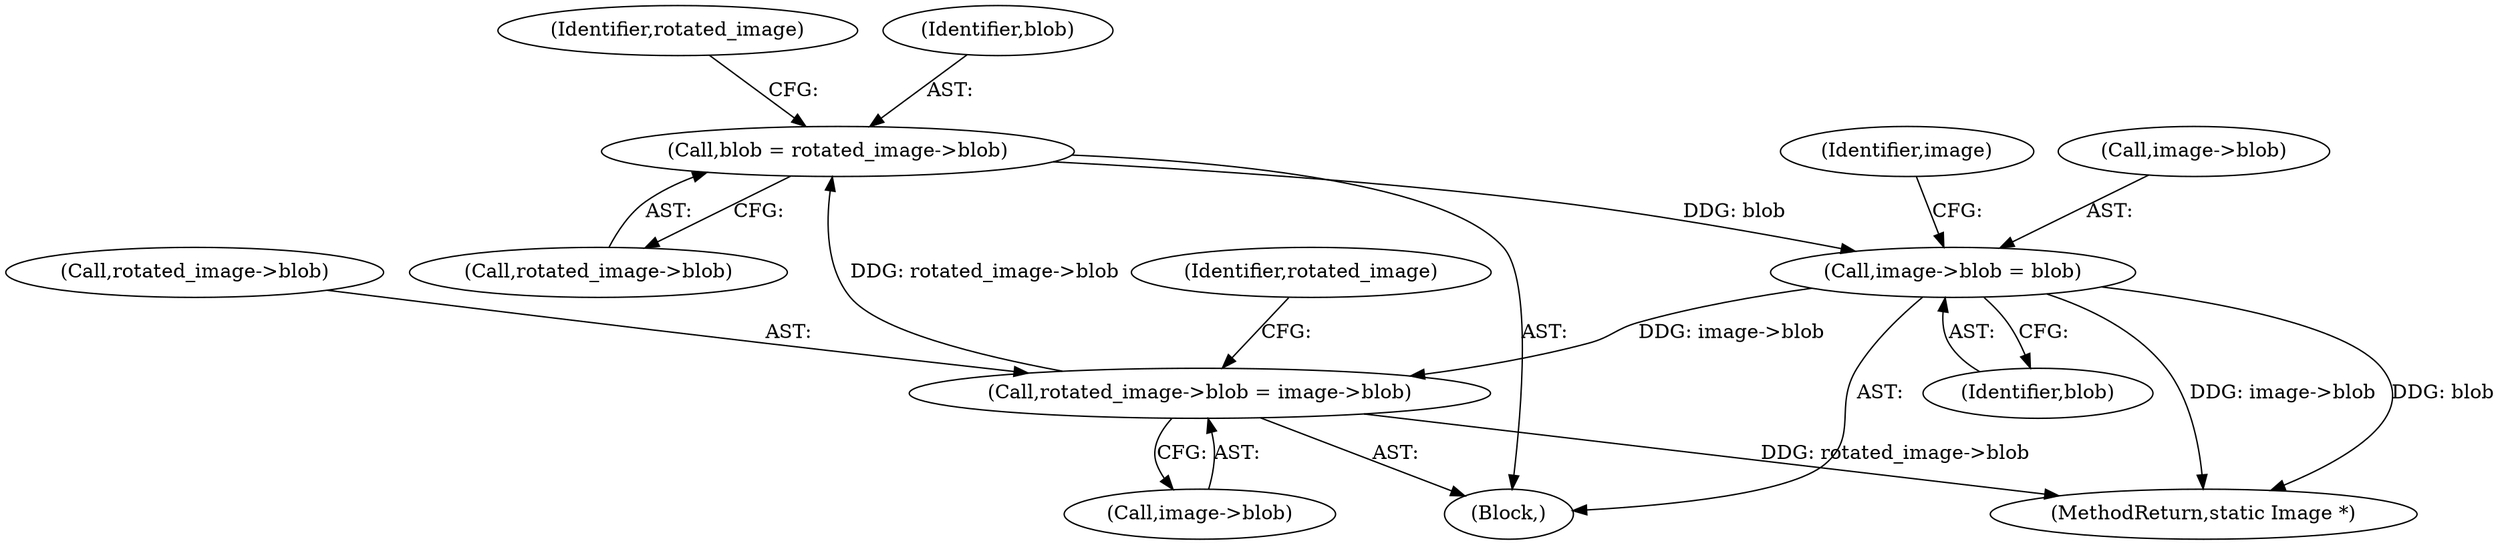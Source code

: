 digraph "0_ImageMagick_e5c063a1007506ba69e97a35effcdef944421c89@pointer" {
"1001606" [label="(Call,blob = rotated_image->blob)"];
"1001611" [label="(Call,rotated_image->blob = image->blob)"];
"1001625" [label="(Call,image->blob = blob)"];
"1001606" [label="(Call,blob = rotated_image->blob)"];
"1001632" [label="(Identifier,image)"];
"1001591" [label="(Block,)"];
"1001612" [label="(Call,rotated_image->blob)"];
"1001620" [label="(Identifier,rotated_image)"];
"1001608" [label="(Call,rotated_image->blob)"];
"1001625" [label="(Call,image->blob = blob)"];
"1001629" [label="(Identifier,blob)"];
"1001916" [label="(MethodReturn,static Image *)"];
"1001613" [label="(Identifier,rotated_image)"];
"1001626" [label="(Call,image->blob)"];
"1001607" [label="(Identifier,blob)"];
"1001611" [label="(Call,rotated_image->blob = image->blob)"];
"1001606" [label="(Call,blob = rotated_image->blob)"];
"1001615" [label="(Call,image->blob)"];
"1001606" -> "1001591"  [label="AST: "];
"1001606" -> "1001608"  [label="CFG: "];
"1001607" -> "1001606"  [label="AST: "];
"1001608" -> "1001606"  [label="AST: "];
"1001613" -> "1001606"  [label="CFG: "];
"1001611" -> "1001606"  [label="DDG: rotated_image->blob"];
"1001606" -> "1001625"  [label="DDG: blob"];
"1001611" -> "1001591"  [label="AST: "];
"1001611" -> "1001615"  [label="CFG: "];
"1001612" -> "1001611"  [label="AST: "];
"1001615" -> "1001611"  [label="AST: "];
"1001620" -> "1001611"  [label="CFG: "];
"1001611" -> "1001916"  [label="DDG: rotated_image->blob"];
"1001625" -> "1001611"  [label="DDG: image->blob"];
"1001625" -> "1001591"  [label="AST: "];
"1001625" -> "1001629"  [label="CFG: "];
"1001626" -> "1001625"  [label="AST: "];
"1001629" -> "1001625"  [label="AST: "];
"1001632" -> "1001625"  [label="CFG: "];
"1001625" -> "1001916"  [label="DDG: image->blob"];
"1001625" -> "1001916"  [label="DDG: blob"];
}
